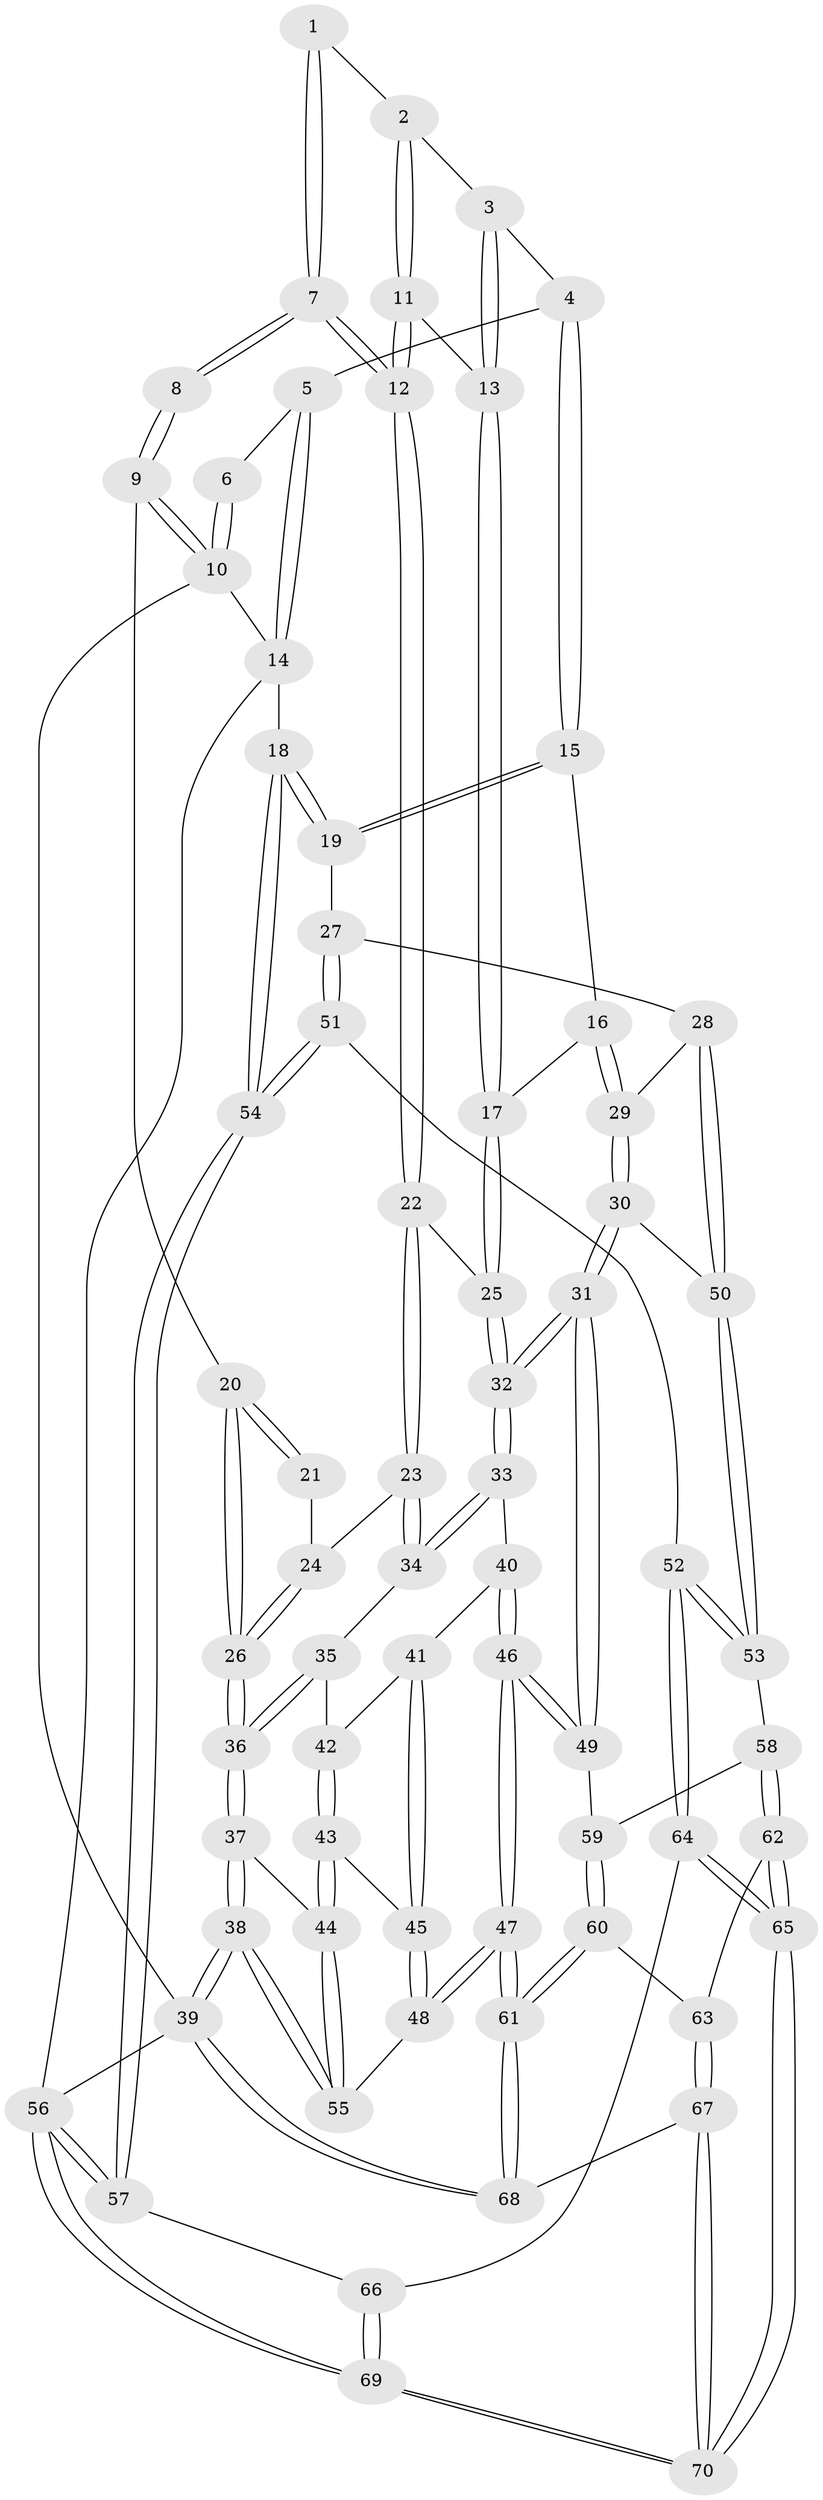 // Generated by graph-tools (version 1.1) at 2025/51/03/09/25 03:51:05]
// undirected, 70 vertices, 172 edges
graph export_dot {
graph [start="1"]
  node [color=gray90,style=filled];
  1 [pos="+0.35123049408750034+0"];
  2 [pos="+0.5038059629192303+0.10024607671354392"];
  3 [pos="+0.7328965034335123+0.016203126764741508"];
  4 [pos="+0.8405393132338354+0"];
  5 [pos="+0.8957639762709763+0"];
  6 [pos="+0.337646114154463+0"];
  7 [pos="+0.32398049998021994+0.18088168921071002"];
  8 [pos="+0.2789846816867949+0.1845604708011317"];
  9 [pos="+0+0"];
  10 [pos="+0+0"];
  11 [pos="+0.49023805712775287+0.2083520134838515"];
  12 [pos="+0.36794957148255664+0.23593303655773248"];
  13 [pos="+0.5305365488053425+0.22223513893892025"];
  14 [pos="+1+0"];
  15 [pos="+0.7774968784359949+0.30278189302284314"];
  16 [pos="+0.6723571622420363+0.377834778323229"];
  17 [pos="+0.6656550132040849+0.3798305409600713"];
  18 [pos="+1+0.477298917002042"];
  19 [pos="+1+0.48128857464563707"];
  20 [pos="+0+0.13568924873597632"];
  21 [pos="+0.204145724200139+0.22516073928244218"];
  22 [pos="+0.35461513879011036+0.39195571696704223"];
  23 [pos="+0.32587798909825644+0.4300697999199674"];
  24 [pos="+0.1767694491889135+0.33933783220700564"];
  25 [pos="+0.6469007047370131+0.3979483321923557"];
  26 [pos="+0+0.35655691343219464"];
  27 [pos="+0.8985680265853329+0.6042501917398178"];
  28 [pos="+0.8821883440388187+0.6002021921680495"];
  29 [pos="+0.8128790998415679+0.5657696527611772"];
  30 [pos="+0.6083558457791337+0.6407363520137321"];
  31 [pos="+0.6072300983295388+0.640385422508639"];
  32 [pos="+0.5927541712665243+0.5693350653329895"];
  33 [pos="+0.32584795815056805+0.5147658568585128"];
  34 [pos="+0.31642645997247887+0.47728415594264617"];
  35 [pos="+0+0.4975099831350179"];
  36 [pos="+0+0.44499101270428537"];
  37 [pos="+0+0.6640301926708154"];
  38 [pos="+0+0.9751541513837807"];
  39 [pos="+0+1"];
  40 [pos="+0.32319653945105936+0.5304295700779714"];
  41 [pos="+0.23367207744195495+0.6031077492640319"];
  42 [pos="+0.10764352308126467+0.6050387635026329"];
  43 [pos="+0.12341798751939172+0.6970255317500015"];
  44 [pos="+0.09977683377172346+0.7184310663697986"];
  45 [pos="+0.19929433789657044+0.7094222559486303"];
  46 [pos="+0.41440366018051894+0.802332180085375"];
  47 [pos="+0.34946399678191536+0.9133441128839775"];
  48 [pos="+0.343313592318309+0.9104415580208235"];
  49 [pos="+0.512924981919103+0.7514287179088434"];
  50 [pos="+0.6860355870378754+0.6894362463121583"];
  51 [pos="+0.8607973327217318+0.7984667713826858"];
  52 [pos="+0.8297177311853096+0.822974771428141"];
  53 [pos="+0.7978737569942309+0.8204975711678367"];
  54 [pos="+1+0.8483277393629196"];
  55 [pos="+0.09575554872371325+0.870914885903819"];
  56 [pos="+1+1"];
  57 [pos="+1+1"];
  58 [pos="+0.7569288715910373+0.8426945552676425"];
  59 [pos="+0.6930263511153173+0.868805592227474"];
  60 [pos="+0.6750223582989807+0.8986814751687129"];
  61 [pos="+0.391321344894294+1"];
  62 [pos="+0.7424301906880509+0.9776282336589828"];
  63 [pos="+0.6872024194738782+0.9338291908114209"];
  64 [pos="+0.8396114624947936+0.86119945017676"];
  65 [pos="+0.7976678358132298+1"];
  66 [pos="+0.9242966894144232+0.9434007156631531"];
  67 [pos="+0.7291109748632181+1"];
  68 [pos="+0.3948377258857619+1"];
  69 [pos="+0.8551094866348503+1"];
  70 [pos="+0.7904054600367479+1"];
  1 -- 2;
  1 -- 7;
  1 -- 7;
  2 -- 3;
  2 -- 11;
  2 -- 11;
  3 -- 4;
  3 -- 13;
  3 -- 13;
  4 -- 5;
  4 -- 15;
  4 -- 15;
  5 -- 6;
  5 -- 14;
  5 -- 14;
  6 -- 10;
  6 -- 10;
  7 -- 8;
  7 -- 8;
  7 -- 12;
  7 -- 12;
  8 -- 9;
  8 -- 9;
  9 -- 10;
  9 -- 10;
  9 -- 20;
  10 -- 14;
  10 -- 39;
  11 -- 12;
  11 -- 12;
  11 -- 13;
  12 -- 22;
  12 -- 22;
  13 -- 17;
  13 -- 17;
  14 -- 18;
  14 -- 56;
  15 -- 16;
  15 -- 19;
  15 -- 19;
  16 -- 17;
  16 -- 29;
  16 -- 29;
  17 -- 25;
  17 -- 25;
  18 -- 19;
  18 -- 19;
  18 -- 54;
  18 -- 54;
  19 -- 27;
  20 -- 21;
  20 -- 21;
  20 -- 26;
  20 -- 26;
  21 -- 24;
  22 -- 23;
  22 -- 23;
  22 -- 25;
  23 -- 24;
  23 -- 34;
  23 -- 34;
  24 -- 26;
  24 -- 26;
  25 -- 32;
  25 -- 32;
  26 -- 36;
  26 -- 36;
  27 -- 28;
  27 -- 51;
  27 -- 51;
  28 -- 29;
  28 -- 50;
  28 -- 50;
  29 -- 30;
  29 -- 30;
  30 -- 31;
  30 -- 31;
  30 -- 50;
  31 -- 32;
  31 -- 32;
  31 -- 49;
  31 -- 49;
  32 -- 33;
  32 -- 33;
  33 -- 34;
  33 -- 34;
  33 -- 40;
  34 -- 35;
  35 -- 36;
  35 -- 36;
  35 -- 42;
  36 -- 37;
  36 -- 37;
  37 -- 38;
  37 -- 38;
  37 -- 44;
  38 -- 39;
  38 -- 39;
  38 -- 55;
  38 -- 55;
  39 -- 68;
  39 -- 68;
  39 -- 56;
  40 -- 41;
  40 -- 46;
  40 -- 46;
  41 -- 42;
  41 -- 45;
  41 -- 45;
  42 -- 43;
  42 -- 43;
  43 -- 44;
  43 -- 44;
  43 -- 45;
  44 -- 55;
  44 -- 55;
  45 -- 48;
  45 -- 48;
  46 -- 47;
  46 -- 47;
  46 -- 49;
  46 -- 49;
  47 -- 48;
  47 -- 48;
  47 -- 61;
  47 -- 61;
  48 -- 55;
  49 -- 59;
  50 -- 53;
  50 -- 53;
  51 -- 52;
  51 -- 54;
  51 -- 54;
  52 -- 53;
  52 -- 53;
  52 -- 64;
  52 -- 64;
  53 -- 58;
  54 -- 57;
  54 -- 57;
  56 -- 57;
  56 -- 57;
  56 -- 69;
  56 -- 69;
  57 -- 66;
  58 -- 59;
  58 -- 62;
  58 -- 62;
  59 -- 60;
  59 -- 60;
  60 -- 61;
  60 -- 61;
  60 -- 63;
  61 -- 68;
  61 -- 68;
  62 -- 63;
  62 -- 65;
  62 -- 65;
  63 -- 67;
  63 -- 67;
  64 -- 65;
  64 -- 65;
  64 -- 66;
  65 -- 70;
  65 -- 70;
  66 -- 69;
  66 -- 69;
  67 -- 68;
  67 -- 70;
  67 -- 70;
  69 -- 70;
  69 -- 70;
}
